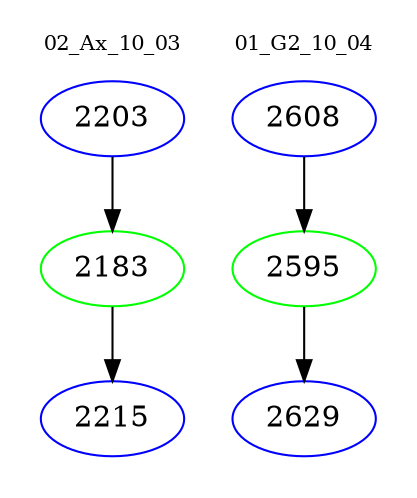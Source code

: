 digraph{
subgraph cluster_0 {
color = white
label = "02_Ax_10_03";
fontsize=10;
T0_2203 [label="2203", color="blue"]
T0_2203 -> T0_2183 [color="black"]
T0_2183 [label="2183", color="green"]
T0_2183 -> T0_2215 [color="black"]
T0_2215 [label="2215", color="blue"]
}
subgraph cluster_1 {
color = white
label = "01_G2_10_04";
fontsize=10;
T1_2608 [label="2608", color="blue"]
T1_2608 -> T1_2595 [color="black"]
T1_2595 [label="2595", color="green"]
T1_2595 -> T1_2629 [color="black"]
T1_2629 [label="2629", color="blue"]
}
}

